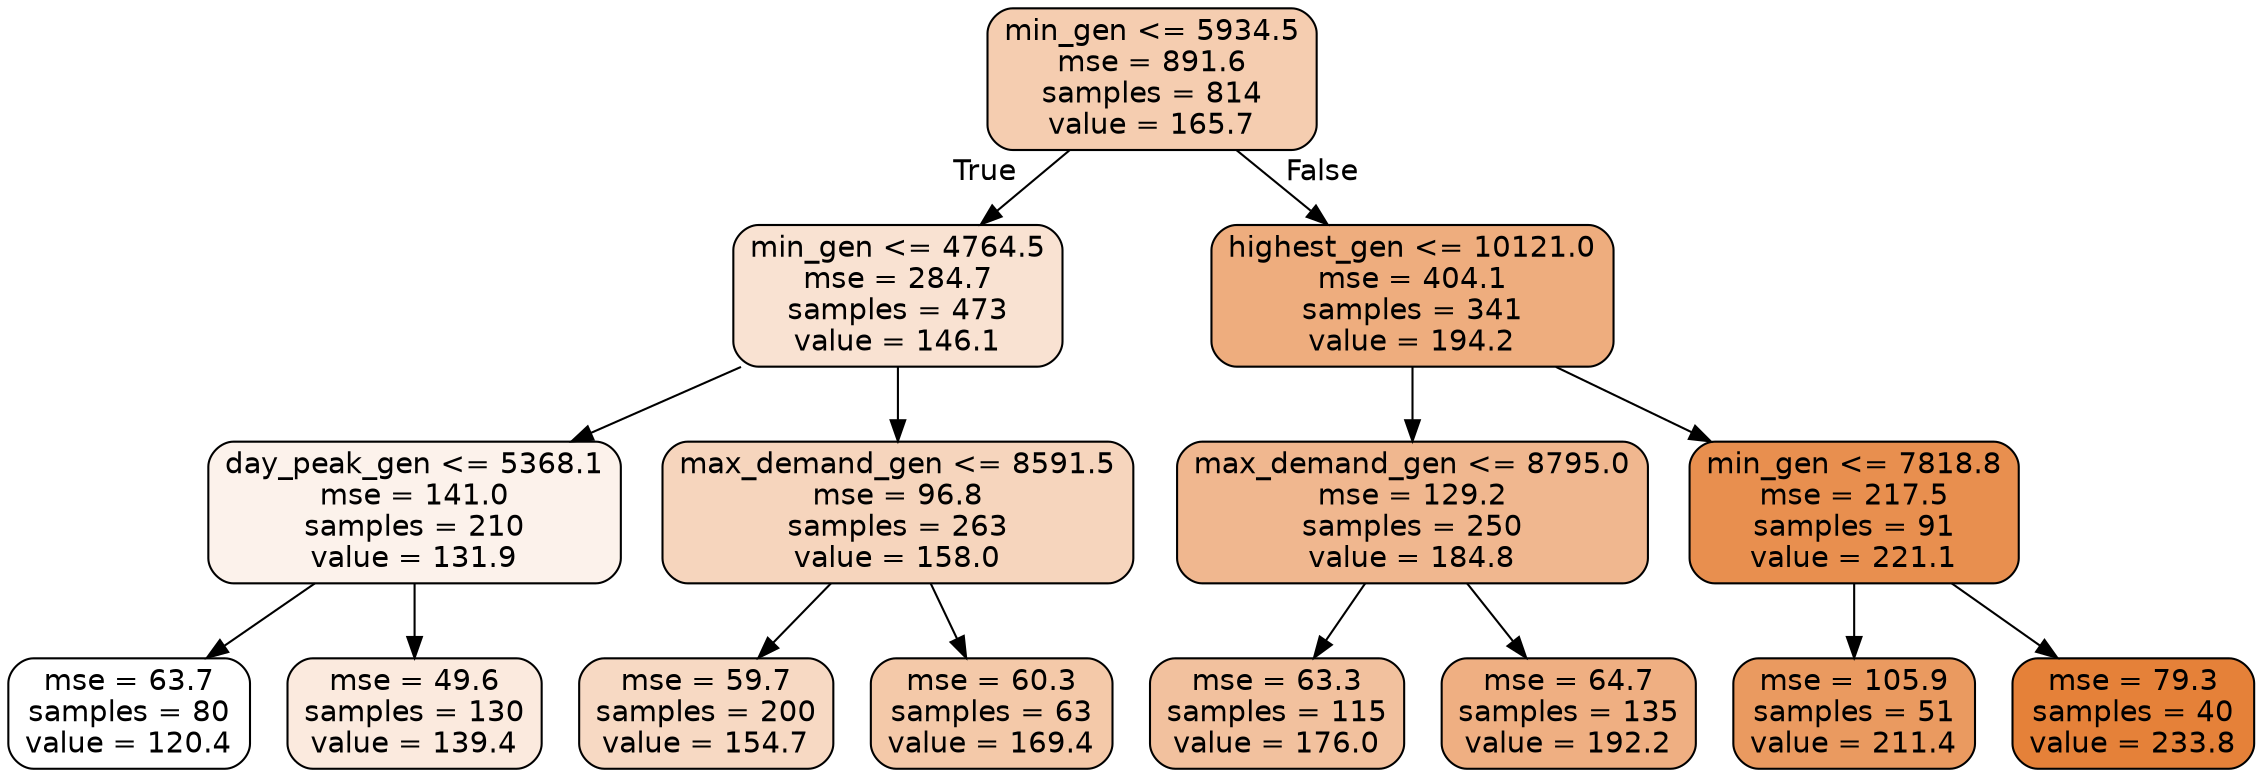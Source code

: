 digraph Tree {
node [shape=box, style="filled, rounded", color="black", fontname=helvetica] ;
edge [fontname=helvetica] ;
0 [label="min_gen <= 5934.5\nmse = 891.6\nsamples = 814\nvalue = 165.7", fillcolor="#f5cdb0"] ;
1 [label="min_gen <= 4764.5\nmse = 284.7\nsamples = 473\nvalue = 146.1", fillcolor="#f9e2d2"] ;
0 -> 1 [labeldistance=2.5, labelangle=45, headlabel="True"] ;
2 [label="day_peak_gen <= 5368.1\nmse = 141.0\nsamples = 210\nvalue = 131.9", fillcolor="#fcf2eb"] ;
1 -> 2 ;
3 [label="mse = 63.7\nsamples = 80\nvalue = 120.4", fillcolor="#ffffff"] ;
2 -> 3 ;
4 [label="mse = 49.6\nsamples = 130\nvalue = 139.4", fillcolor="#fbeade"] ;
2 -> 4 ;
5 [label="max_demand_gen <= 8591.5\nmse = 96.8\nsamples = 263\nvalue = 158.0", fillcolor="#f6d5bd"] ;
1 -> 5 ;
6 [label="mse = 59.7\nsamples = 200\nvalue = 154.7", fillcolor="#f7d9c3"] ;
5 -> 6 ;
7 [label="mse = 60.3\nsamples = 63\nvalue = 169.4", fillcolor="#f4c9a9"] ;
5 -> 7 ;
8 [label="highest_gen <= 10121.0\nmse = 404.1\nsamples = 341\nvalue = 194.2", fillcolor="#eead7e"] ;
0 -> 8 [labeldistance=2.5, labelangle=-45, headlabel="False"] ;
9 [label="max_demand_gen <= 8795.0\nmse = 129.2\nsamples = 250\nvalue = 184.8", fillcolor="#f0b78f"] ;
8 -> 9 ;
10 [label="mse = 63.3\nsamples = 115\nvalue = 176.0", fillcolor="#f2c19e"] ;
9 -> 10 ;
11 [label="mse = 64.7\nsamples = 135\nvalue = 192.2", fillcolor="#efaf82"] ;
9 -> 11 ;
12 [label="min_gen <= 7818.8\nmse = 217.5\nsamples = 91\nvalue = 221.1", fillcolor="#e88f4f"] ;
8 -> 12 ;
13 [label="mse = 105.9\nsamples = 51\nvalue = 211.4", fillcolor="#ea9a60"] ;
12 -> 13 ;
14 [label="mse = 79.3\nsamples = 40\nvalue = 233.8", fillcolor="#e58139"] ;
12 -> 14 ;
}